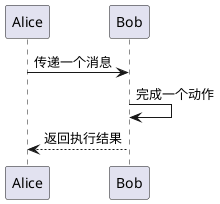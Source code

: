 @startUML
participant Alice as a 
participant Bob as b

a -> b: 传递一个消息
b -> b: 完成一个动作
b --> a: 返回执行结果
@endUML